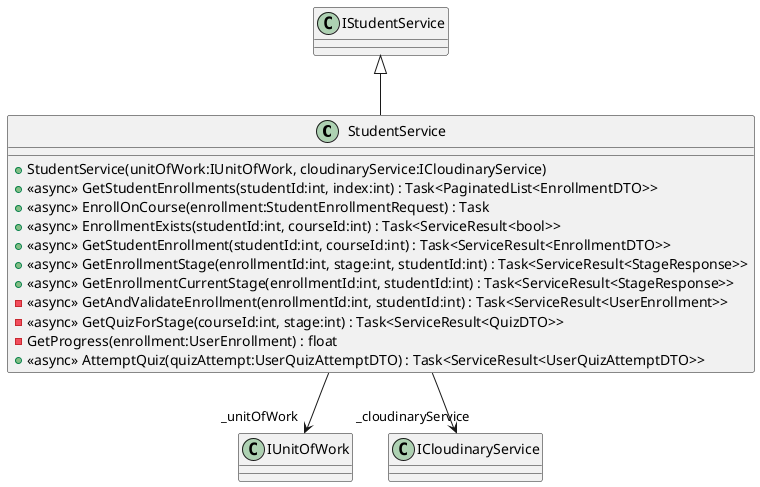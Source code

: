 @startuml
class StudentService {
    + StudentService(unitOfWork:IUnitOfWork, cloudinaryService:ICloudinaryService)
    + <<async>> GetStudentEnrollments(studentId:int, index:int) : Task<PaginatedList<EnrollmentDTO>>
    + <<async>> EnrollOnCourse(enrollment:StudentEnrollmentRequest) : Task
    + <<async>> EnrollmentExists(studentId:int, courseId:int) : Task<ServiceResult<bool>>
    + <<async>> GetStudentEnrollment(studentId:int, courseId:int) : Task<ServiceResult<EnrollmentDTO>>
    + <<async>> GetEnrollmentStage(enrollmentId:int, stage:int, studentId:int) : Task<ServiceResult<StageResponse>>
    + <<async>> GetEnrollmentCurrentStage(enrollmentId:int, studentId:int) : Task<ServiceResult<StageResponse>>
    - <<async>> GetAndValidateEnrollment(enrollmentId:int, studentId:int) : Task<ServiceResult<UserEnrollment>>
    - <<async>> GetQuizForStage(courseId:int, stage:int) : Task<ServiceResult<QuizDTO>>
    - GetProgress(enrollment:UserEnrollment) : float
    + <<async>> AttemptQuiz(quizAttempt:UserQuizAttemptDTO) : Task<ServiceResult<UserQuizAttemptDTO>>
}
IStudentService <|-- StudentService
StudentService --> "_unitOfWork" IUnitOfWork
StudentService --> "_cloudinaryService" ICloudinaryService
@enduml
